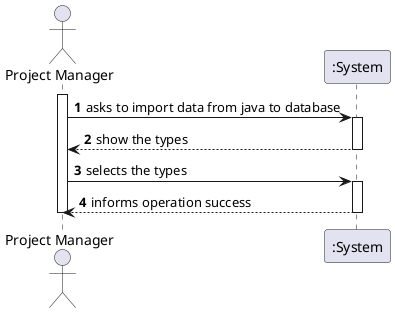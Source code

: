 @startuml
autonumber

actor "Project Manager" as TM
participant ":System" as S

activate TM

TM-> S: asks to import data from java to database
activate S
S --> TM:   show the types
deactivate S
TM-> S: selects the types
activate S
S --> TM: informs operation success

deactivate S
deactivate TM
@enduml